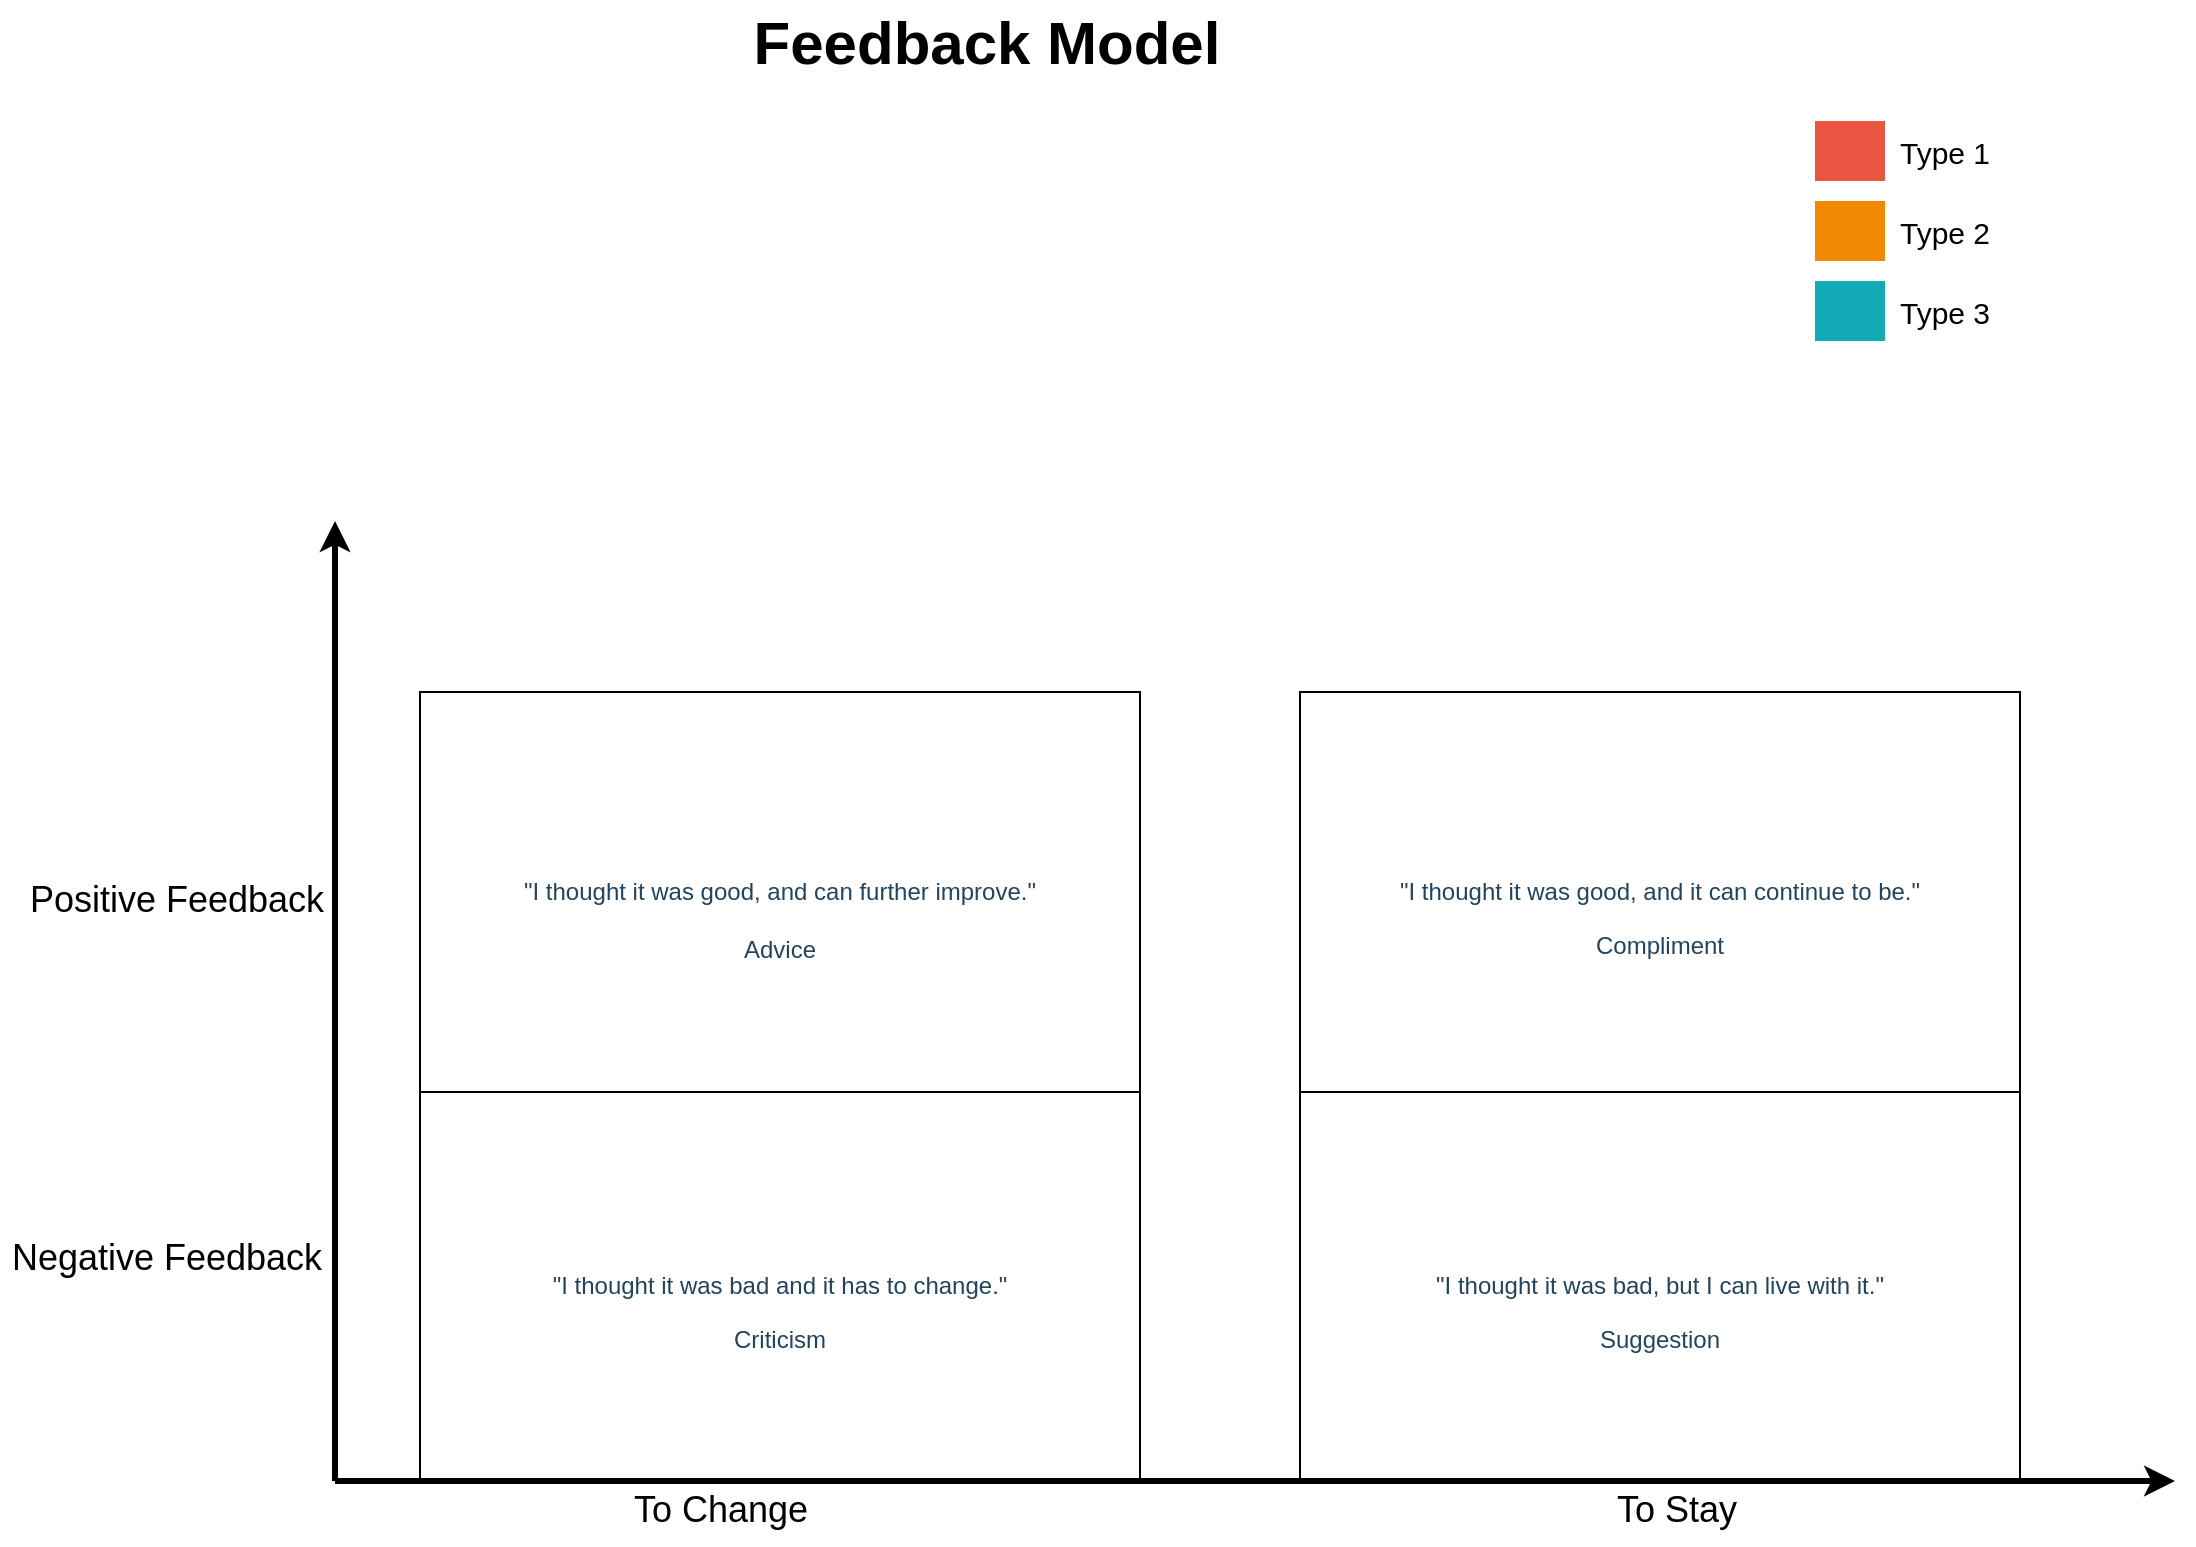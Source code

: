 <mxfile version="14.9.0" type="github">
  <diagram id="07fea595-8f29-1299-0266-81d95cde20df" name="Page-1">
    <mxGraphModel dx="-754" dy="-33" grid="1" gridSize="10" guides="1" tooltips="1" connect="1" arrows="1" fold="1" page="1" pageScale="1" pageWidth="1169" pageHeight="827" background="none" math="0" shadow="0">
      <root>
        <mxCell id="0" />
        <mxCell id="1" parent="0" />
        <mxCell id="723" value="&lt;p&gt;&lt;/p&gt;&lt;br&gt;&lt;p&gt;&quot;I thought it was bad and it has to change.&quot;&lt;/p&gt;&lt;p&gt;Criticism&lt;br&gt;&lt;/p&gt;" style="whiteSpace=wrap;gradientColor=none;gradientDirection=east;html=1;fontColor=#23445d;fillColor=none;" parent="1" vertex="1">
          <mxGeometry x="2560" y="1400" width="360" height="194.5" as="geometry" />
        </mxCell>
        <mxCell id="724" value="&lt;p&gt;&lt;/p&gt;&lt;br&gt;&lt;p&gt;&quot;I thought it was bad, but I can live with it.&quot;&lt;/p&gt;&lt;p&gt;Suggestion&lt;/p&gt;" style="whiteSpace=wrap;gradientColor=none;gradientDirection=east;html=1;fontColor=#23445d;fillColor=none;" parent="1" vertex="1">
          <mxGeometry x="3000" y="1400" width="360" height="194.5" as="geometry" />
        </mxCell>
        <mxCell id="727" value="" style="edgeStyle=none;html=1;fontColor=#000000;strokeWidth=3;strokeColor=#000000;" parent="1" edge="1">
          <mxGeometry width="100" height="100" relative="1" as="geometry">
            <mxPoint x="2517.5" y="1594.5" as="sourcePoint" />
            <mxPoint x="2517.5" y="1114.5" as="targetPoint" />
          </mxGeometry>
        </mxCell>
        <mxCell id="728" value="&lt;div&gt;&amp;nbsp;&lt;/div&gt;&lt;div&gt;&lt;br&gt;&lt;/div&gt;&lt;div&gt;&quot;I thought it was good, and can further improve.&quot;&lt;br&gt;&lt;br&gt;&lt;/div&gt;&lt;div&gt;Advice&lt;br&gt;&lt;/div&gt;" style="whiteSpace=wrap;gradientColor=none;gradientDirection=east;html=1;fontColor=#23445d;fillColor=none;" parent="1" vertex="1">
          <mxGeometry x="2560" y="1200" width="360" height="200" as="geometry" />
        </mxCell>
        <mxCell id="730" value="&lt;p&gt;&lt;/p&gt;&lt;br&gt;&lt;p&gt;&quot;I thought it was good, and it can continue to be.&quot;&lt;/p&gt;&lt;p&gt;Compliment&lt;br&gt;&lt;/p&gt;" style="whiteSpace=wrap;gradientColor=none;gradientDirection=east;html=1;fontColor=#23445d;fillColor=none;" parent="1" vertex="1">
          <mxGeometry x="3000" y="1200" width="360" height="200" as="geometry" />
        </mxCell>
        <mxCell id="734" value="" style="edgeStyle=none;html=1;fontColor=#000000;strokeWidth=3;strokeColor=#000000;" parent="1" edge="1">
          <mxGeometry width="100" height="100" relative="1" as="geometry">
            <mxPoint x="2517.5" y="1594.5" as="sourcePoint" />
            <mxPoint x="3437.5" y="1594.5" as="targetPoint" />
          </mxGeometry>
        </mxCell>
        <mxCell id="736" value="To Change" style="text;spacingTop=-5;align=center;verticalAlign=middle;fontStyle=0;html=1;fontSize=18;points=[];strokeColor=none;" parent="1" vertex="1">
          <mxGeometry x="2650" y="1596.5" width="120" height="30" as="geometry" />
        </mxCell>
        <mxCell id="737" value="To Stay" style="text;spacingTop=-5;align=center;verticalAlign=middle;fontStyle=0;html=1;fontSize=18;points=[];strokeColor=none;" parent="1" vertex="1">
          <mxGeometry x="3127.5" y="1596.5" width="120" height="30" as="geometry" />
        </mxCell>
        <mxCell id="739" value="" style="whiteSpace=wrap;fillColor=#12AAB5;gradientColor=none;gradientDirection=east;strokeColor=none;html=1;fontColor=#23445d;" parent="1" vertex="1">
          <mxGeometry x="3257.5" y="994.5" width="35.0" height="30.0" as="geometry" />
        </mxCell>
        <mxCell id="740" value="" style="whiteSpace=wrap;fillColor=#F08705;gradientColor=none;gradientDirection=east;strokeColor=none;html=1;fontColor=#23445d;" parent="1" vertex="1">
          <mxGeometry x="3257.5" y="954.5" width="35.0" height="30.0" as="geometry" />
        </mxCell>
        <mxCell id="741" value="" style="whiteSpace=wrap;fillColor=#E85642;gradientColor=none;gradientDirection=east;strokeColor=none;html=1;fontColor=#23445d;" parent="1" vertex="1">
          <mxGeometry x="3257.5" y="914.5" width="35.0" height="30.0" as="geometry" />
        </mxCell>
        <mxCell id="742" value="Type 1" style="text;spacingTop=-5;html=1;points=[];fontSize=15;" parent="1" vertex="1">
          <mxGeometry x="3297.5" y="919.5" width="80" height="20" as="geometry" />
        </mxCell>
        <mxCell id="743" value="Type 2" style="text;spacingTop=-5;html=1;points=[];fontSize=15;" parent="1" vertex="1">
          <mxGeometry x="3297.5" y="959.5" width="80" height="20" as="geometry" />
        </mxCell>
        <mxCell id="744" value="Type 3" style="text;spacingTop=-5;html=1;points=[];fontSize=15;" parent="1" vertex="1">
          <mxGeometry x="3297.5" y="999.5" width="80" height="20" as="geometry" />
        </mxCell>
        <mxCell id="746" value="Negative Feedback" style="text;spacingTop=-5;align=center;verticalAlign=middle;fontStyle=0;html=1;fontSize=18;points=[]" parent="1" vertex="1">
          <mxGeometry x="2350" y="1420" width="165.5" height="130" as="geometry" />
        </mxCell>
        <mxCell id="747" value="Positive Feedback" style="text;spacingTop=-5;align=center;verticalAlign=middle;fontStyle=0;html=1;fontSize=18;points=[]" parent="1" vertex="1">
          <mxGeometry x="2360" y="1241" width="155.5" height="130" as="geometry" />
        </mxCell>
        <mxCell id="749" value="&lt;font style=&quot;font-size: 30px&quot;&gt;Feedback Model&lt;/font&gt;" style="text;spacingTop=-5;align=center;verticalAlign=middle;fontSize=30;fontStyle=1;html=1;points=[]" parent="1" vertex="1">
          <mxGeometry x="2437.5" y="854.5" width="810" height="45" as="geometry" />
        </mxCell>
      </root>
    </mxGraphModel>
  </diagram>
</mxfile>
